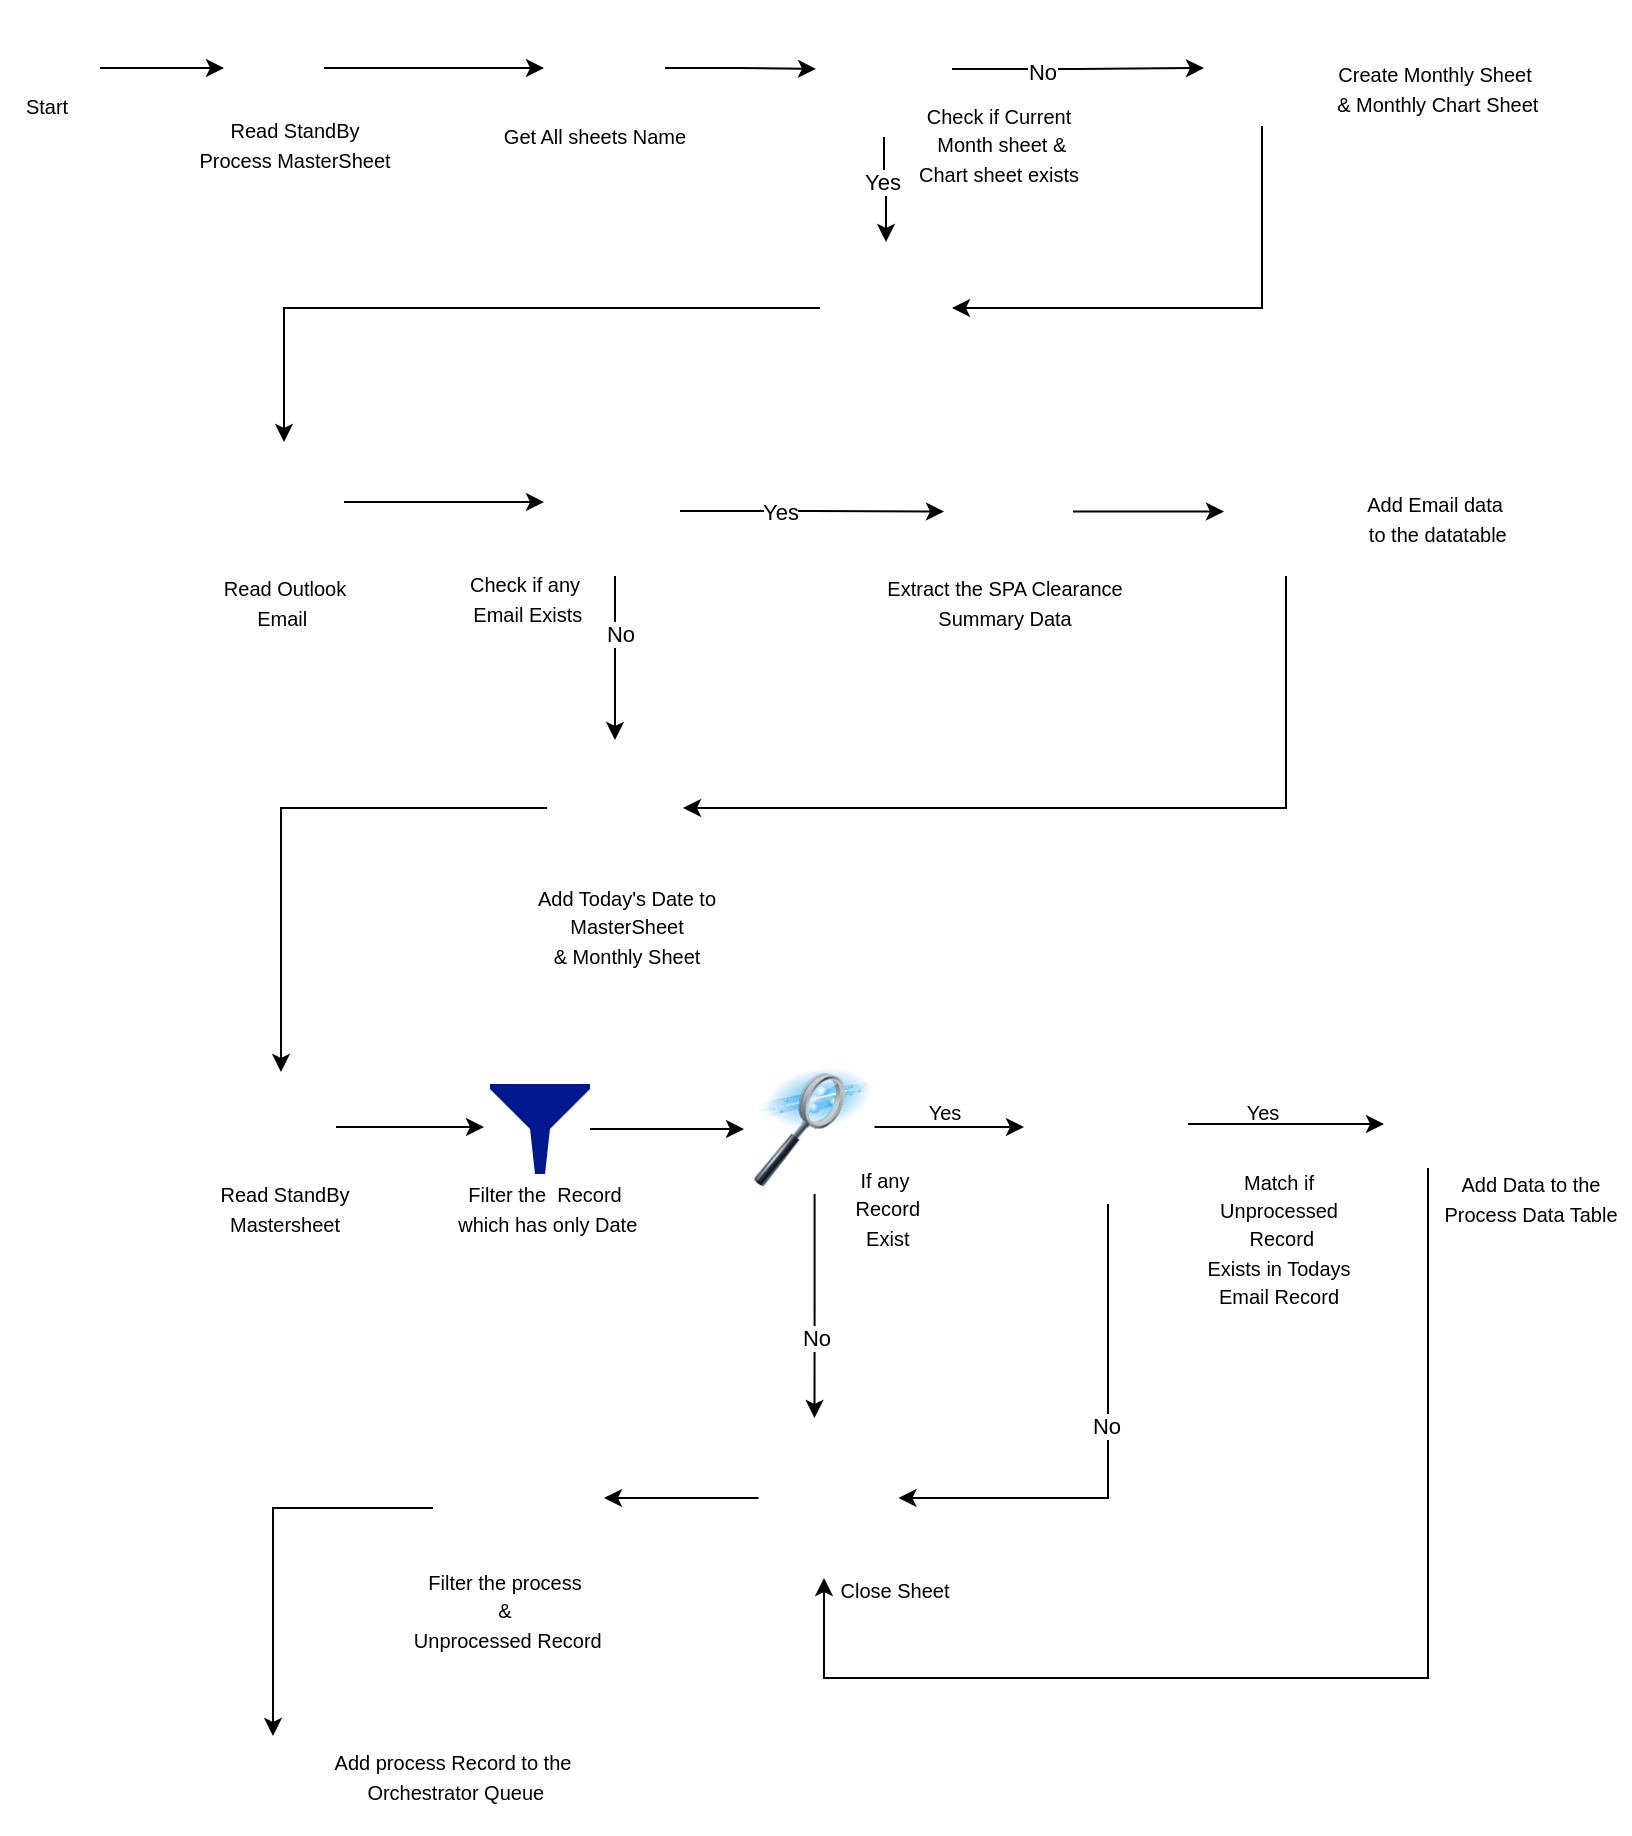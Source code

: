 <mxfile version="14.2.9" type="github">
  <diagram id="Vujd3l2uatXl_vjyNgjD" name="Page-1">
    <mxGraphModel dx="1422" dy="762" grid="1" gridSize="10" guides="1" tooltips="1" connect="1" arrows="1" fold="1" page="1" pageScale="1" pageWidth="850" pageHeight="1100" math="0" shadow="0">
      <root>
        <mxCell id="0" />
        <mxCell id="1" parent="0" />
        <mxCell id="PzoiCF1ShPm4v35zvK3x-102" style="edgeStyle=orthogonalEdgeStyle;rounded=0;orthogonalLoop=1;jettySize=auto;html=1;entryX=0;entryY=0.5;entryDx=0;entryDy=0;" edge="1" parent="1" source="PzoiCF1ShPm4v35zvK3x-1" target="PzoiCF1ShPm4v35zvK3x-30">
          <mxGeometry relative="1" as="geometry" />
        </mxCell>
        <mxCell id="PzoiCF1ShPm4v35zvK3x-1" value="" style="shape=image;html=1;verticalAlign=top;verticalLabelPosition=bottom;labelBackgroundColor=#ffffff;imageAspect=0;aspect=fixed;image=https://cdn2.iconfinder.com/data/icons/crystalproject/128x128/apps/lockstart_session.png" vertex="1" parent="1">
          <mxGeometry x="7" y="11" width="50" height="50" as="geometry" />
        </mxCell>
        <mxCell id="PzoiCF1ShPm4v35zvK3x-2" value="&lt;font style=&quot;font-size: 10px&quot;&gt;Start&lt;/font&gt;" style="text;html=1;align=center;verticalAlign=middle;resizable=0;points=[];autosize=1;" vertex="1" parent="1">
          <mxGeometry x="10" y="45" width="40" height="20" as="geometry" />
        </mxCell>
        <mxCell id="PzoiCF1ShPm4v35zvK3x-5" value="&lt;font style=&quot;font-size: 10px&quot;&gt;Read Outlook &lt;br&gt;Email&amp;nbsp;&lt;/font&gt;" style="text;html=1;align=center;verticalAlign=middle;resizable=0;points=[];autosize=1;" vertex="1" parent="1">
          <mxGeometry x="109" y="283" width="80" height="40" as="geometry" />
        </mxCell>
        <mxCell id="PzoiCF1ShPm4v35zvK3x-9" style="edgeStyle=orthogonalEdgeStyle;rounded=0;orthogonalLoop=1;jettySize=auto;html=1;" edge="1" parent="1" source="PzoiCF1ShPm4v35zvK3x-7">
          <mxGeometry relative="1" as="geometry">
            <mxPoint x="279" y="253" as="targetPoint" />
          </mxGeometry>
        </mxCell>
        <mxCell id="PzoiCF1ShPm4v35zvK3x-7" value="" style="shape=image;html=1;verticalAlign=top;verticalLabelPosition=bottom;labelBackgroundColor=#ffffff;imageAspect=0;aspect=fixed;image=https://cdn2.iconfinder.com/data/icons/capsocial-square-flat-3/500/Outlook-128.png" vertex="1" parent="1">
          <mxGeometry x="119" y="223" width="60" height="60" as="geometry" />
        </mxCell>
        <mxCell id="PzoiCF1ShPm4v35zvK3x-15" style="edgeStyle=orthogonalEdgeStyle;rounded=0;orthogonalLoop=1;jettySize=auto;html=1;entryX=0;entryY=0.5;entryDx=0;entryDy=0;" edge="1" parent="1" source="PzoiCF1ShPm4v35zvK3x-8" target="PzoiCF1ShPm4v35zvK3x-14">
          <mxGeometry relative="1" as="geometry" />
        </mxCell>
        <mxCell id="PzoiCF1ShPm4v35zvK3x-16" value="Yes" style="edgeLabel;html=1;align=center;verticalAlign=middle;resizable=0;points=[];" vertex="1" connectable="0" parent="PzoiCF1ShPm4v35zvK3x-15">
          <mxGeometry x="-0.244" y="1" relative="1" as="geometry">
            <mxPoint y="1" as="offset" />
          </mxGeometry>
        </mxCell>
        <mxCell id="PzoiCF1ShPm4v35zvK3x-23" style="edgeStyle=orthogonalEdgeStyle;rounded=0;orthogonalLoop=1;jettySize=auto;html=1;entryX=0.5;entryY=0;entryDx=0;entryDy=0;" edge="1" parent="1" source="PzoiCF1ShPm4v35zvK3x-8" target="PzoiCF1ShPm4v35zvK3x-22">
          <mxGeometry relative="1" as="geometry">
            <mxPoint x="314.5" y="393" as="targetPoint" />
          </mxGeometry>
        </mxCell>
        <mxCell id="PzoiCF1ShPm4v35zvK3x-26" value="No" style="edgeLabel;html=1;align=center;verticalAlign=middle;resizable=0;points=[];" vertex="1" connectable="0" parent="PzoiCF1ShPm4v35zvK3x-23">
          <mxGeometry x="0.204" y="2" relative="1" as="geometry">
            <mxPoint y="-21" as="offset" />
          </mxGeometry>
        </mxCell>
        <mxCell id="PzoiCF1ShPm4v35zvK3x-8" value="" style="shape=image;html=1;verticalAlign=top;verticalLabelPosition=bottom;labelBackgroundColor=#ffffff;imageAspect=0;aspect=fixed;image=https://cdn0.iconfinder.com/data/icons/pinpoint-interface/48/data-condition-128.png" vertex="1" parent="1">
          <mxGeometry x="282" y="225" width="65" height="65" as="geometry" />
        </mxCell>
        <mxCell id="PzoiCF1ShPm4v35zvK3x-13" value="&lt;font style=&quot;font-size: 10px&quot;&gt;Check if any&lt;br&gt;&amp;nbsp;Email Exists&lt;/font&gt;" style="text;html=1;align=center;verticalAlign=middle;resizable=0;points=[];autosize=1;" vertex="1" parent="1">
          <mxGeometry x="233.5" y="281" width="70" height="40" as="geometry" />
        </mxCell>
        <mxCell id="PzoiCF1ShPm4v35zvK3x-20" style="edgeStyle=orthogonalEdgeStyle;rounded=0;orthogonalLoop=1;jettySize=auto;html=1;" edge="1" parent="1" source="PzoiCF1ShPm4v35zvK3x-14">
          <mxGeometry relative="1" as="geometry">
            <mxPoint x="619" y="257.75" as="targetPoint" />
          </mxGeometry>
        </mxCell>
        <mxCell id="PzoiCF1ShPm4v35zvK3x-14" value="" style="shape=image;html=1;verticalAlign=top;verticalLabelPosition=bottom;labelBackgroundColor=#ffffff;imageAspect=0;aspect=fixed;image=https://cdn2.iconfinder.com/data/icons/humano2/128x128/actions/extract-archive.png" vertex="1" parent="1">
          <mxGeometry x="479" y="225.5" width="64.5" height="64.5" as="geometry" />
        </mxCell>
        <mxCell id="PzoiCF1ShPm4v35zvK3x-17" value="&lt;font style=&quot;font-size: 10px&quot;&gt;Extract the SPA Clearance&lt;br&gt;Summary Data&lt;/font&gt;" style="text;html=1;align=center;verticalAlign=middle;resizable=0;points=[];autosize=1;" vertex="1" parent="1">
          <mxGeometry x="444.25" y="283" width="130" height="40" as="geometry" />
        </mxCell>
        <mxCell id="PzoiCF1ShPm4v35zvK3x-104" style="edgeStyle=orthogonalEdgeStyle;rounded=0;orthogonalLoop=1;jettySize=auto;html=1;entryX=1;entryY=0.5;entryDx=0;entryDy=0;" edge="1" parent="1" source="PzoiCF1ShPm4v35zvK3x-19" target="PzoiCF1ShPm4v35zvK3x-22">
          <mxGeometry relative="1" as="geometry">
            <Array as="points">
              <mxPoint x="650" y="406" />
            </Array>
          </mxGeometry>
        </mxCell>
        <mxCell id="PzoiCF1ShPm4v35zvK3x-19" value="" style="shape=image;html=1;verticalAlign=top;verticalLabelPosition=bottom;labelBackgroundColor=#ffffff;imageAspect=0;aspect=fixed;image=https://cdn0.iconfinder.com/data/icons/pinpoint-interface/48/repair-database-128.png" vertex="1" parent="1">
          <mxGeometry x="629" y="232" width="58" height="58" as="geometry" />
        </mxCell>
        <mxCell id="PzoiCF1ShPm4v35zvK3x-21" value="&lt;font style=&quot;font-size: 10px&quot;&gt;Add Email data&lt;br&gt;&amp;nbsp;to the datatable&lt;/font&gt;" style="text;html=1;align=center;verticalAlign=middle;resizable=0;points=[];autosize=1;" vertex="1" parent="1">
          <mxGeometry x="679" y="241" width="90" height="40" as="geometry" />
        </mxCell>
        <mxCell id="PzoiCF1ShPm4v35zvK3x-105" style="edgeStyle=orthogonalEdgeStyle;rounded=0;orthogonalLoop=1;jettySize=auto;html=1;entryX=0.5;entryY=0;entryDx=0;entryDy=0;" edge="1" parent="1" source="PzoiCF1ShPm4v35zvK3x-22" target="PzoiCF1ShPm4v35zvK3x-60">
          <mxGeometry relative="1" as="geometry" />
        </mxCell>
        <mxCell id="PzoiCF1ShPm4v35zvK3x-22" value="" style="shape=image;html=1;verticalAlign=top;verticalLabelPosition=bottom;labelBackgroundColor=#ffffff;imageAspect=0;aspect=fixed;image=https://cdn0.iconfinder.com/data/icons/news-and-magazine/512/compose-128.png" vertex="1" parent="1">
          <mxGeometry x="280.5" y="372" width="68" height="68" as="geometry" />
        </mxCell>
        <mxCell id="PzoiCF1ShPm4v35zvK3x-27" value="&lt;font style=&quot;font-size: 10px&quot;&gt;Add Today&#39;s Date to &lt;br&gt;MasterSheet &lt;br&gt;&amp;amp; Monthly Sheet&lt;/font&gt;" style="text;html=1;align=center;verticalAlign=middle;resizable=0;points=[];autosize=1;" vertex="1" parent="1">
          <mxGeometry x="270" y="440" width="100" height="50" as="geometry" />
        </mxCell>
        <mxCell id="PzoiCF1ShPm4v35zvK3x-29" value="&lt;font style=&quot;font-size: 10px&quot;&gt;Read StandBy &lt;br&gt;Process MasterSheet&lt;/font&gt;" style="text;html=1;align=center;verticalAlign=middle;resizable=0;points=[];autosize=1;" vertex="1" parent="1">
          <mxGeometry x="99" y="54" width="110" height="40" as="geometry" />
        </mxCell>
        <mxCell id="PzoiCF1ShPm4v35zvK3x-31" style="edgeStyle=orthogonalEdgeStyle;rounded=0;orthogonalLoop=1;jettySize=auto;html=1;" edge="1" parent="1" source="PzoiCF1ShPm4v35zvK3x-30">
          <mxGeometry relative="1" as="geometry">
            <mxPoint x="279" y="36" as="targetPoint" />
          </mxGeometry>
        </mxCell>
        <mxCell id="PzoiCF1ShPm4v35zvK3x-30" value="" style="shape=image;html=1;verticalAlign=top;verticalLabelPosition=bottom;labelBackgroundColor=#ffffff;imageAspect=0;aspect=fixed;image=https://cdn0.iconfinder.com/data/icons/logos-microsoft-office-365/128/Microsoft_Office-02-128.png" vertex="1" parent="1">
          <mxGeometry x="119" y="11" width="50" height="50" as="geometry" />
        </mxCell>
        <mxCell id="PzoiCF1ShPm4v35zvK3x-36" style="edgeStyle=orthogonalEdgeStyle;rounded=0;orthogonalLoop=1;jettySize=auto;html=1;entryX=0;entryY=0.5;entryDx=0;entryDy=0;" edge="1" parent="1" source="PzoiCF1ShPm4v35zvK3x-32" target="PzoiCF1ShPm4v35zvK3x-34">
          <mxGeometry relative="1" as="geometry" />
        </mxCell>
        <mxCell id="PzoiCF1ShPm4v35zvK3x-32" value="" style="shape=image;html=1;verticalAlign=top;verticalLabelPosition=bottom;labelBackgroundColor=#ffffff;imageAspect=0;aspect=fixed;image=https://cdn2.iconfinder.com/data/icons/file-8/128/file_Exel_download-128.png" vertex="1" parent="1">
          <mxGeometry x="278.5" y="5.5" width="61" height="61" as="geometry" />
        </mxCell>
        <mxCell id="PzoiCF1ShPm4v35zvK3x-33" value="&lt;font style=&quot;font-size: 10px&quot;&gt;Get All sheets Name&lt;/font&gt;" style="text;html=1;align=center;verticalAlign=middle;resizable=0;points=[];autosize=1;" vertex="1" parent="1">
          <mxGeometry x="249" y="60" width="110" height="20" as="geometry" />
        </mxCell>
        <mxCell id="PzoiCF1ShPm4v35zvK3x-45" style="edgeStyle=orthogonalEdgeStyle;rounded=0;orthogonalLoop=1;jettySize=auto;html=1;entryX=0;entryY=0.5;entryDx=0;entryDy=0;" edge="1" parent="1" source="PzoiCF1ShPm4v35zvK3x-34" target="PzoiCF1ShPm4v35zvK3x-43">
          <mxGeometry relative="1" as="geometry" />
        </mxCell>
        <mxCell id="PzoiCF1ShPm4v35zvK3x-46" value="No" style="edgeLabel;html=1;align=center;verticalAlign=middle;resizable=0;points=[];" vertex="1" connectable="0" parent="PzoiCF1ShPm4v35zvK3x-45">
          <mxGeometry x="-0.289" relative="1" as="geometry">
            <mxPoint y="1" as="offset" />
          </mxGeometry>
        </mxCell>
        <mxCell id="PzoiCF1ShPm4v35zvK3x-53" style="edgeStyle=orthogonalEdgeStyle;rounded=0;orthogonalLoop=1;jettySize=auto;html=1;" edge="1" parent="1" source="PzoiCF1ShPm4v35zvK3x-34" target="PzoiCF1ShPm4v35zvK3x-47">
          <mxGeometry relative="1" as="geometry" />
        </mxCell>
        <mxCell id="PzoiCF1ShPm4v35zvK3x-54" value="Yes" style="edgeLabel;html=1;align=center;verticalAlign=middle;resizable=0;points=[];" vertex="1" connectable="0" parent="PzoiCF1ShPm4v35zvK3x-53">
          <mxGeometry x="-0.178" y="-1" relative="1" as="geometry">
            <mxPoint as="offset" />
          </mxGeometry>
        </mxCell>
        <mxCell id="PzoiCF1ShPm4v35zvK3x-34" value="" style="shape=image;html=1;verticalAlign=top;verticalLabelPosition=bottom;labelBackgroundColor=#ffffff;imageAspect=0;aspect=fixed;image=https://cdn2.iconfinder.com/data/icons/xomo-basics/128/document-03-128.png" vertex="1" parent="1">
          <mxGeometry x="415" y="2.5" width="68" height="68" as="geometry" />
        </mxCell>
        <mxCell id="PzoiCF1ShPm4v35zvK3x-37" value="&lt;font style=&quot;font-size: 10px&quot;&gt;Check if Current&lt;br&gt;&amp;nbsp;Month sheet &amp;amp; &lt;br&gt;Chart sheet exists&lt;/font&gt;" style="text;html=1;align=center;verticalAlign=middle;resizable=0;points=[];autosize=1;" vertex="1" parent="1">
          <mxGeometry x="456.25" y="49" width="100" height="50" as="geometry" />
        </mxCell>
        <mxCell id="PzoiCF1ShPm4v35zvK3x-103" style="edgeStyle=orthogonalEdgeStyle;rounded=0;orthogonalLoop=1;jettySize=auto;html=1;entryX=1;entryY=0.5;entryDx=0;entryDy=0;" edge="1" parent="1" source="PzoiCF1ShPm4v35zvK3x-43" target="PzoiCF1ShPm4v35zvK3x-47">
          <mxGeometry relative="1" as="geometry">
            <Array as="points">
              <mxPoint x="638" y="156" />
            </Array>
          </mxGeometry>
        </mxCell>
        <mxCell id="PzoiCF1ShPm4v35zvK3x-43" value="" style="shape=image;html=1;verticalAlign=top;verticalLabelPosition=bottom;labelBackgroundColor=#ffffff;imageAspect=0;aspect=fixed;image=https://cdn4.iconfinder.com/data/icons/general-office/91/General_Office_09-128.png" vertex="1" parent="1">
          <mxGeometry x="609" y="7" width="58" height="58" as="geometry" />
        </mxCell>
        <mxCell id="PzoiCF1ShPm4v35zvK3x-48" style="edgeStyle=orthogonalEdgeStyle;rounded=0;orthogonalLoop=1;jettySize=auto;html=1;entryX=0.5;entryY=0;entryDx=0;entryDy=0;" edge="1" parent="1" source="PzoiCF1ShPm4v35zvK3x-47" target="PzoiCF1ShPm4v35zvK3x-7">
          <mxGeometry relative="1" as="geometry" />
        </mxCell>
        <mxCell id="PzoiCF1ShPm4v35zvK3x-47" value="" style="shape=image;html=1;verticalAlign=top;verticalLabelPosition=bottom;labelBackgroundColor=#ffffff;imageAspect=0;aspect=fixed;image=https://cdn2.iconfinder.com/data/icons/picol-vector/32/server_cancel-128.png" vertex="1" parent="1">
          <mxGeometry x="417" y="123" width="66" height="66" as="geometry" />
        </mxCell>
        <mxCell id="PzoiCF1ShPm4v35zvK3x-50" value="&lt;font style=&quot;font-size: 10px&quot;&gt;Create Monthly Sheet&lt;br&gt;&amp;nbsp;&amp;amp; Monthly Chart Sheet&lt;/font&gt;" style="text;html=1;align=center;verticalAlign=middle;resizable=0;points=[];autosize=1;" vertex="1" parent="1">
          <mxGeometry x="664" y="26" width="120" height="40" as="geometry" />
        </mxCell>
        <mxCell id="PzoiCF1ShPm4v35zvK3x-64" style="edgeStyle=orthogonalEdgeStyle;rounded=0;orthogonalLoop=1;jettySize=auto;html=1;" edge="1" parent="1" source="PzoiCF1ShPm4v35zvK3x-60">
          <mxGeometry relative="1" as="geometry">
            <mxPoint x="249" y="565.5" as="targetPoint" />
          </mxGeometry>
        </mxCell>
        <mxCell id="PzoiCF1ShPm4v35zvK3x-60" value="" style="shape=image;html=1;verticalAlign=top;verticalLabelPosition=bottom;labelBackgroundColor=#ffffff;imageAspect=0;aspect=fixed;image=https://cdn3.iconfinder.com/data/icons/brands-applications/512/Excel_D-128.png" vertex="1" parent="1">
          <mxGeometry x="120" y="538" width="55" height="55" as="geometry" />
        </mxCell>
        <mxCell id="PzoiCF1ShPm4v35zvK3x-62" value="&lt;font style=&quot;font-size: 10px&quot;&gt;Read StandBy &lt;br&gt;Mastersheet&lt;/font&gt;" style="text;html=1;align=center;verticalAlign=middle;resizable=0;points=[];autosize=1;" vertex="1" parent="1">
          <mxGeometry x="109" y="586" width="80" height="40" as="geometry" />
        </mxCell>
        <mxCell id="PzoiCF1ShPm4v35zvK3x-69" style="edgeStyle=orthogonalEdgeStyle;rounded=0;orthogonalLoop=1;jettySize=auto;html=1;" edge="1" parent="1" source="PzoiCF1ShPm4v35zvK3x-63">
          <mxGeometry relative="1" as="geometry">
            <mxPoint x="379" y="566.5" as="targetPoint" />
          </mxGeometry>
        </mxCell>
        <mxCell id="PzoiCF1ShPm4v35zvK3x-63" value="" style="aspect=fixed;pointerEvents=1;shadow=0;dashed=0;html=1;strokeColor=none;labelPosition=center;verticalLabelPosition=bottom;verticalAlign=top;align=center;fillColor=#00188D;shape=mxgraph.mscae.enterprise.filter" vertex="1" parent="1">
          <mxGeometry x="252" y="544" width="50" height="45" as="geometry" />
        </mxCell>
        <mxCell id="PzoiCF1ShPm4v35zvK3x-66" value="&lt;font style=&quot;font-size: 10px&quot;&gt;Filter the&amp;nbsp; Record&lt;br&gt;&amp;nbsp;which has only Date&lt;/font&gt;" style="text;html=1;align=center;verticalAlign=middle;resizable=0;points=[];autosize=1;" vertex="1" parent="1">
          <mxGeometry x="223.5" y="586" width="110" height="40" as="geometry" />
        </mxCell>
        <mxCell id="PzoiCF1ShPm4v35zvK3x-84" style="edgeStyle=orthogonalEdgeStyle;rounded=0;orthogonalLoop=1;jettySize=auto;html=1;" edge="1" parent="1" source="PzoiCF1ShPm4v35zvK3x-68">
          <mxGeometry relative="1" as="geometry">
            <mxPoint x="519" y="565.5" as="targetPoint" />
          </mxGeometry>
        </mxCell>
        <mxCell id="PzoiCF1ShPm4v35zvK3x-89" style="edgeStyle=orthogonalEdgeStyle;rounded=0;orthogonalLoop=1;jettySize=auto;html=1;" edge="1" parent="1" source="PzoiCF1ShPm4v35zvK3x-68">
          <mxGeometry relative="1" as="geometry">
            <mxPoint x="414.25" y="711" as="targetPoint" />
          </mxGeometry>
        </mxCell>
        <mxCell id="PzoiCF1ShPm4v35zvK3x-90" value="No" style="edgeLabel;html=1;align=center;verticalAlign=middle;resizable=0;points=[];" vertex="1" connectable="0" parent="PzoiCF1ShPm4v35zvK3x-89">
          <mxGeometry x="0.286" relative="1" as="geometry">
            <mxPoint as="offset" />
          </mxGeometry>
        </mxCell>
        <mxCell id="PzoiCF1ShPm4v35zvK3x-68" value="" style="image;html=1;image=img/lib/clip_art/computers/Data_Filtering_128x128.png" vertex="1" parent="1">
          <mxGeometry x="384.25" y="532" width="60" height="67" as="geometry" />
        </mxCell>
        <mxCell id="PzoiCF1ShPm4v35zvK3x-70" value="&lt;font style=&quot;font-size: 10px&quot;&gt;If any&lt;br&gt;&amp;nbsp;Record&lt;br&gt;&amp;nbsp;Exist&lt;/font&gt;" style="text;html=1;align=center;verticalAlign=middle;resizable=0;points=[];autosize=1;" vertex="1" parent="1">
          <mxGeometry x="424" y="581" width="50" height="50" as="geometry" />
        </mxCell>
        <mxCell id="PzoiCF1ShPm4v35zvK3x-81" style="edgeStyle=orthogonalEdgeStyle;rounded=0;orthogonalLoop=1;jettySize=auto;html=1;entryX=0;entryY=0.5;entryDx=0;entryDy=0;" edge="1" parent="1" source="PzoiCF1ShPm4v35zvK3x-71" target="PzoiCF1ShPm4v35zvK3x-74">
          <mxGeometry relative="1" as="geometry" />
        </mxCell>
        <mxCell id="PzoiCF1ShPm4v35zvK3x-94" style="edgeStyle=orthogonalEdgeStyle;rounded=0;orthogonalLoop=1;jettySize=auto;html=1;entryX=1;entryY=0.5;entryDx=0;entryDy=0;" edge="1" parent="1" source="PzoiCF1ShPm4v35zvK3x-71" target="PzoiCF1ShPm4v35zvK3x-88">
          <mxGeometry relative="1" as="geometry">
            <Array as="points">
              <mxPoint x="561" y="751" />
            </Array>
          </mxGeometry>
        </mxCell>
        <mxCell id="PzoiCF1ShPm4v35zvK3x-95" value="No" style="edgeLabel;html=1;align=center;verticalAlign=middle;resizable=0;points=[];" vertex="1" connectable="0" parent="PzoiCF1ShPm4v35zvK3x-94">
          <mxGeometry x="-0.118" y="-1" relative="1" as="geometry">
            <mxPoint as="offset" />
          </mxGeometry>
        </mxCell>
        <mxCell id="PzoiCF1ShPm4v35zvK3x-71" value="" style="shape=image;html=1;verticalAlign=top;verticalLabelPosition=bottom;labelBackgroundColor=#ffffff;imageAspect=0;aspect=fixed;image=https://cdn3.iconfinder.com/data/icons/4web-3/139/compare2-128.png" vertex="1" parent="1">
          <mxGeometry x="521" y="524" width="80" height="80" as="geometry" />
        </mxCell>
        <mxCell id="PzoiCF1ShPm4v35zvK3x-73" value="&lt;font style=&quot;font-size: 10px&quot;&gt;Match if &lt;br&gt;Unprocessed&lt;br&gt;&amp;nbsp;Record &lt;br&gt;Exists in Todays &lt;br&gt;Email Record&lt;/font&gt;" style="text;html=1;align=center;verticalAlign=middle;resizable=0;points=[];autosize=1;" vertex="1" parent="1">
          <mxGeometry x="601" y="581" width="90" height="80" as="geometry" />
        </mxCell>
        <mxCell id="PzoiCF1ShPm4v35zvK3x-93" style="edgeStyle=orthogonalEdgeStyle;rounded=0;orthogonalLoop=1;jettySize=auto;html=1;" edge="1" parent="1" source="PzoiCF1ShPm4v35zvK3x-74">
          <mxGeometry relative="1" as="geometry">
            <mxPoint x="419" y="791" as="targetPoint" />
            <Array as="points">
              <mxPoint x="721" y="841" />
              <mxPoint x="419" y="841" />
            </Array>
          </mxGeometry>
        </mxCell>
        <mxCell id="PzoiCF1ShPm4v35zvK3x-74" value="" style="shape=image;html=1;verticalAlign=top;verticalLabelPosition=bottom;labelBackgroundColor=#ffffff;imageAspect=0;aspect=fixed;image=https://cdn1.iconfinder.com/data/icons/Momentum_MatteEntireSet/32/data--add.png" vertex="1" parent="1">
          <mxGeometry x="699" y="542" width="44" height="44" as="geometry" />
        </mxCell>
        <mxCell id="PzoiCF1ShPm4v35zvK3x-77" value="&lt;font style=&quot;font-size: 10px&quot;&gt;Add Data to the &lt;br&gt;Process Data Table&lt;/font&gt;" style="text;html=1;align=center;verticalAlign=middle;resizable=0;points=[];autosize=1;" vertex="1" parent="1">
          <mxGeometry x="722" y="581" width="100" height="40" as="geometry" />
        </mxCell>
        <mxCell id="PzoiCF1ShPm4v35zvK3x-85" value="&lt;font style=&quot;font-size: 10px&quot;&gt;Yes&lt;/font&gt;" style="text;html=1;align=center;verticalAlign=middle;resizable=0;points=[];autosize=1;" vertex="1" parent="1">
          <mxGeometry x="464" y="548" width="30" height="20" as="geometry" />
        </mxCell>
        <mxCell id="PzoiCF1ShPm4v35zvK3x-86" value="&lt;font style=&quot;font-size: 10px&quot;&gt;Yes&lt;/font&gt;" style="text;html=1;align=center;verticalAlign=middle;resizable=0;points=[];autosize=1;" vertex="1" parent="1">
          <mxGeometry x="623" y="548" width="30" height="20" as="geometry" />
        </mxCell>
        <mxCell id="PzoiCF1ShPm4v35zvK3x-99" style="edgeStyle=orthogonalEdgeStyle;rounded=0;orthogonalLoop=1;jettySize=auto;html=1;" edge="1" parent="1" source="PzoiCF1ShPm4v35zvK3x-88">
          <mxGeometry relative="1" as="geometry">
            <mxPoint x="309" y="751" as="targetPoint" />
          </mxGeometry>
        </mxCell>
        <mxCell id="PzoiCF1ShPm4v35zvK3x-88" value="" style="shape=image;html=1;verticalAlign=top;verticalLabelPosition=bottom;labelBackgroundColor=#ffffff;imageAspect=0;aspect=fixed;image=https://cdn2.iconfinder.com/data/icons/picol-vector/32/document_text_cancel-128.png" vertex="1" parent="1">
          <mxGeometry x="386.25" y="716" width="70" height="70" as="geometry" />
        </mxCell>
        <mxCell id="PzoiCF1ShPm4v35zvK3x-96" value="&lt;font style=&quot;font-size: 10px&quot;&gt;Close Sheet&lt;/font&gt;" style="text;html=1;align=center;verticalAlign=middle;resizable=0;points=[];autosize=1;" vertex="1" parent="1">
          <mxGeometry x="419" y="787" width="70" height="20" as="geometry" />
        </mxCell>
        <mxCell id="PzoiCF1ShPm4v35zvK3x-97" value="" style="shape=image;html=1;verticalAlign=top;verticalLabelPosition=bottom;labelBackgroundColor=#ffffff;imageAspect=0;aspect=fixed;image=https://cdn0.iconfinder.com/data/icons/google-material-design-3-0/48/ic_queue_48px-128.png" vertex="1" parent="1">
          <mxGeometry x="119" y="870" width="49" height="49" as="geometry" />
        </mxCell>
        <mxCell id="PzoiCF1ShPm4v35zvK3x-100" style="edgeStyle=orthogonalEdgeStyle;rounded=0;orthogonalLoop=1;jettySize=auto;html=1;" edge="1" parent="1" source="PzoiCF1ShPm4v35zvK3x-98" target="PzoiCF1ShPm4v35zvK3x-97">
          <mxGeometry relative="1" as="geometry" />
        </mxCell>
        <mxCell id="PzoiCF1ShPm4v35zvK3x-98" value="" style="shape=image;html=1;verticalAlign=top;verticalLabelPosition=bottom;labelBackgroundColor=#ffffff;imageAspect=0;aspect=fixed;image=https://cdn4.iconfinder.com/data/icons/core-ui-outlined/32/outlined_filter-128.png" vertex="1" parent="1">
          <mxGeometry x="223.5" y="716" width="80" height="80" as="geometry" />
        </mxCell>
        <mxCell id="PzoiCF1ShPm4v35zvK3x-101" value="&lt;font style=&quot;font-size: 10px&quot;&gt;Filter the process &lt;br&gt;&amp;amp;&lt;br&gt;&amp;nbsp;Unprocessed Record&lt;/font&gt;" style="text;html=1;align=center;verticalAlign=middle;resizable=0;points=[];autosize=1;" vertex="1" parent="1">
          <mxGeometry x="204" y="782" width="110" height="50" as="geometry" />
        </mxCell>
        <mxCell id="PzoiCF1ShPm4v35zvK3x-106" value="&lt;font style=&quot;font-size: 10px&quot;&gt;Add process Record to the&lt;br&gt;&amp;nbsp;Orchestrator Queue&lt;/font&gt;" style="text;html=1;align=center;verticalAlign=middle;resizable=0;points=[];autosize=1;" vertex="1" parent="1">
          <mxGeometry x="168" y="870" width="130" height="40" as="geometry" />
        </mxCell>
      </root>
    </mxGraphModel>
  </diagram>
</mxfile>
